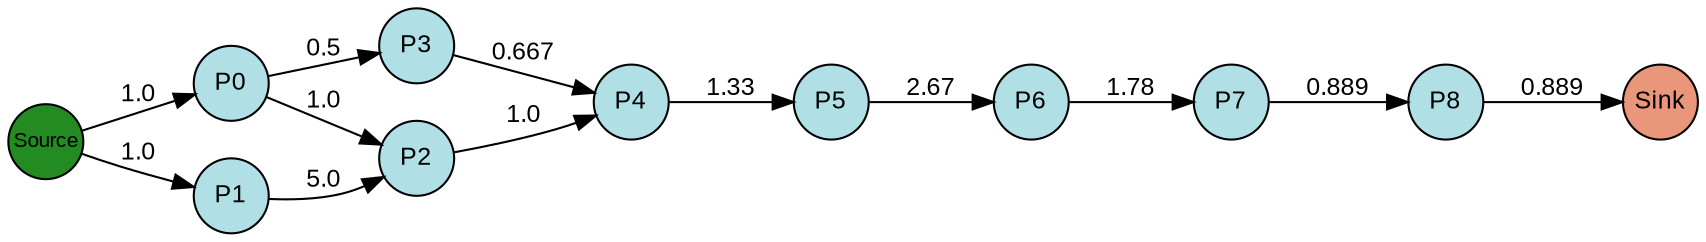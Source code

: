 digraph {
  splines=true;
node [margin=0 fontname=arial fontcolor=black fontsize=12 shape=circle width=0.5 fixedsize=true style=filled fillcolor=powderblue]
  1 [label="P0"]
  2 [label="P1"]
  3 [label="P2"]
  4 [label="P3"]
  5 [label="P4"]
  6 [label="P5"]
  7 [label="P6"]
  8 [label="P7"]
  9 [label="P8"]
  node [margin=0 fontname=arial fontcolor=black fontsize=10 shape=circle width=0.5 fixedsize=true style=filled fillcolor=forestgreen]
  10 [label="Source"]
  node [margin=0 fontname=arial fontcolor=black fontsize=12 shape=circle width=0.5 fixedsize=true style=filled fillcolor=darksalmon]
  11 [label="Sink"]
rankdir=LR
edge [margin=0 fontname=arial fontcolor=black fontsize=12]
   1 -> 3 [label="1.0"]
   2 -> 3 [label="5.0"]
   1 -> 4 [label="0.5"]
   3 -> 5 [label="1.0"]
   4 -> 5 [label="0.667"]
   5 -> 6 [label="1.33"]
   6 -> 7 [label="2.67"]
   7 -> 8 [label="1.78"]
   8 -> 9 [label="0.889"]
   10 -> 2 [label="1.0"]
   10 -> 1 [label="1.0"]
   9 -> 11 [label="0.889"]

  {rank=same 10}
	{rank=same  1, 2 }
	{rank=same  3, 4 }
	{rank=same  5 }
	{rank=same  6 }
	{rank=same  7 }
	{rank=same  8 }
	{rank=same  9 }
  {rank=same 11}
}
